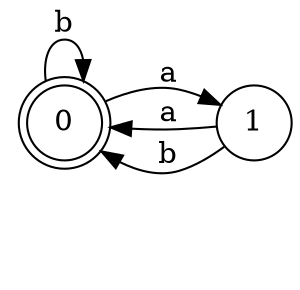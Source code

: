 digraph n2_3 {
__start0 [label="" shape="none"];

rankdir=LR;
size="8,5";

s0 [style="rounded,filled", color="black", fillcolor="white" shape="doublecircle", label="0"];
s1 [style="filled", color="black", fillcolor="white" shape="circle", label="1"];
s0 -> s1 [label="a"];
s0 -> s0 [label="b"];
s1 -> s0 [label="a"];
s1 -> s0 [label="b"];

}